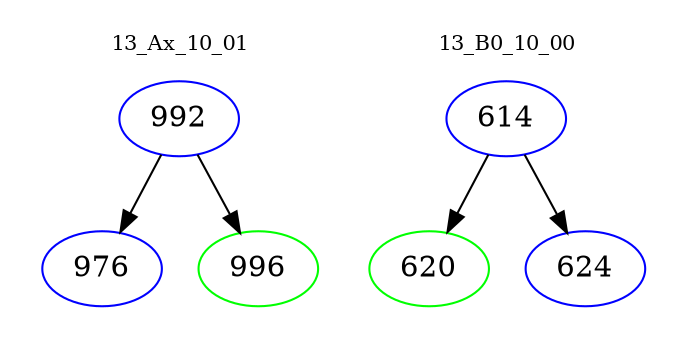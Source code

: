 digraph{
subgraph cluster_0 {
color = white
label = "13_Ax_10_01";
fontsize=10;
T0_992 [label="992", color="blue"]
T0_992 -> T0_976 [color="black"]
T0_976 [label="976", color="blue"]
T0_992 -> T0_996 [color="black"]
T0_996 [label="996", color="green"]
}
subgraph cluster_1 {
color = white
label = "13_B0_10_00";
fontsize=10;
T1_614 [label="614", color="blue"]
T1_614 -> T1_620 [color="black"]
T1_620 [label="620", color="green"]
T1_614 -> T1_624 [color="black"]
T1_624 [label="624", color="blue"]
}
}

